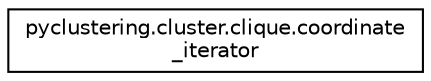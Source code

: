 digraph "Graphical Class Hierarchy"
{
 // INTERACTIVE_SVG=YES
 // LATEX_PDF_SIZE
  edge [fontname="Helvetica",fontsize="10",labelfontname="Helvetica",labelfontsize="10"];
  node [fontname="Helvetica",fontsize="10",shape=record];
  rankdir="LR";
  Node0 [label="pyclustering.cluster.clique.coordinate\l_iterator",height=0.2,width=0.4,color="black", fillcolor="white", style="filled",URL="$db/ddb/classpyclustering_1_1cluster_1_1clique_1_1coordinate__iterator.html",tooltip="Coordinate iterator is used to generate logical location description for each CLIQUE block."];
}
